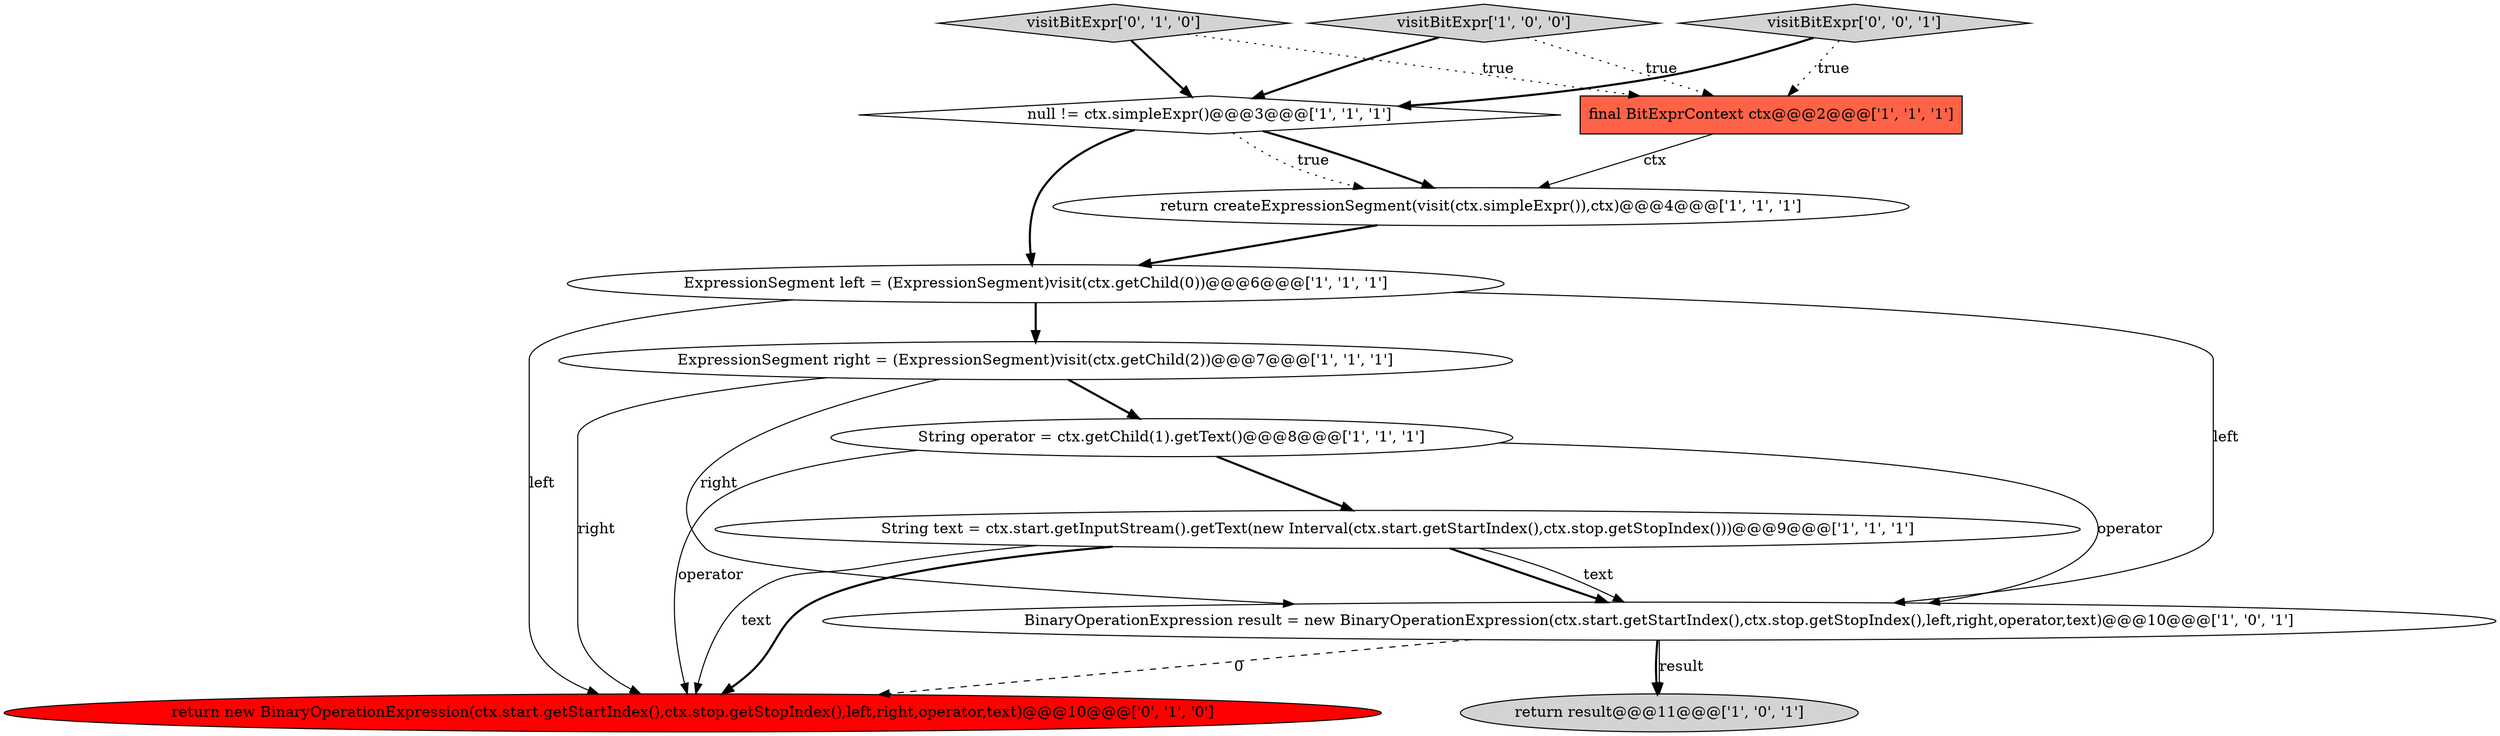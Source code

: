 digraph {
2 [style = filled, label = "ExpressionSegment left = (ExpressionSegment)visit(ctx.getChild(0))@@@6@@@['1', '1', '1']", fillcolor = white, shape = ellipse image = "AAA0AAABBB1BBB"];
6 [style = filled, label = "return result@@@11@@@['1', '0', '1']", fillcolor = lightgray, shape = ellipse image = "AAA0AAABBB1BBB"];
8 [style = filled, label = "final BitExprContext ctx@@@2@@@['1', '1', '1']", fillcolor = tomato, shape = box image = "AAA0AAABBB1BBB"];
11 [style = filled, label = "visitBitExpr['0', '1', '0']", fillcolor = lightgray, shape = diamond image = "AAA0AAABBB2BBB"];
5 [style = filled, label = "return createExpressionSegment(visit(ctx.simpleExpr()),ctx)@@@4@@@['1', '1', '1']", fillcolor = white, shape = ellipse image = "AAA0AAABBB1BBB"];
9 [style = filled, label = "null != ctx.simpleExpr()@@@3@@@['1', '1', '1']", fillcolor = white, shape = diamond image = "AAA0AAABBB1BBB"];
0 [style = filled, label = "visitBitExpr['1', '0', '0']", fillcolor = lightgray, shape = diamond image = "AAA0AAABBB1BBB"];
4 [style = filled, label = "String text = ctx.start.getInputStream().getText(new Interval(ctx.start.getStartIndex(),ctx.stop.getStopIndex()))@@@9@@@['1', '1', '1']", fillcolor = white, shape = ellipse image = "AAA0AAABBB1BBB"];
1 [style = filled, label = "ExpressionSegment right = (ExpressionSegment)visit(ctx.getChild(2))@@@7@@@['1', '1', '1']", fillcolor = white, shape = ellipse image = "AAA0AAABBB1BBB"];
12 [style = filled, label = "visitBitExpr['0', '0', '1']", fillcolor = lightgray, shape = diamond image = "AAA0AAABBB3BBB"];
10 [style = filled, label = "return new BinaryOperationExpression(ctx.start.getStartIndex(),ctx.stop.getStopIndex(),left,right,operator,text)@@@10@@@['0', '1', '0']", fillcolor = red, shape = ellipse image = "AAA1AAABBB2BBB"];
7 [style = filled, label = "String operator = ctx.getChild(1).getText()@@@8@@@['1', '1', '1']", fillcolor = white, shape = ellipse image = "AAA0AAABBB1BBB"];
3 [style = filled, label = "BinaryOperationExpression result = new BinaryOperationExpression(ctx.start.getStartIndex(),ctx.stop.getStopIndex(),left,right,operator,text)@@@10@@@['1', '0', '1']", fillcolor = white, shape = ellipse image = "AAA0AAABBB1BBB"];
4->10 [style = bold, label=""];
4->3 [style = bold, label=""];
8->5 [style = solid, label="ctx"];
0->9 [style = bold, label=""];
7->3 [style = solid, label="operator"];
1->10 [style = solid, label="right"];
9->2 [style = bold, label=""];
12->8 [style = dotted, label="true"];
2->3 [style = solid, label="left"];
2->1 [style = bold, label=""];
3->6 [style = bold, label=""];
7->4 [style = bold, label=""];
2->10 [style = solid, label="left"];
11->9 [style = bold, label=""];
12->9 [style = bold, label=""];
1->7 [style = bold, label=""];
4->3 [style = solid, label="text"];
0->8 [style = dotted, label="true"];
5->2 [style = bold, label=""];
3->6 [style = solid, label="result"];
1->3 [style = solid, label="right"];
9->5 [style = bold, label=""];
11->8 [style = dotted, label="true"];
3->10 [style = dashed, label="0"];
7->10 [style = solid, label="operator"];
4->10 [style = solid, label="text"];
9->5 [style = dotted, label="true"];
}
